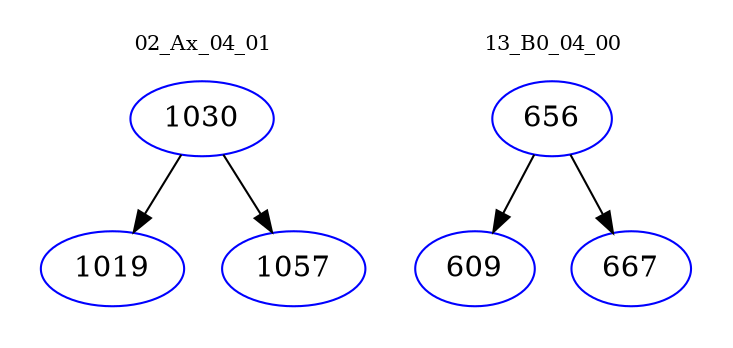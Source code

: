 digraph{
subgraph cluster_0 {
color = white
label = "02_Ax_04_01";
fontsize=10;
T0_1030 [label="1030", color="blue"]
T0_1030 -> T0_1019 [color="black"]
T0_1019 [label="1019", color="blue"]
T0_1030 -> T0_1057 [color="black"]
T0_1057 [label="1057", color="blue"]
}
subgraph cluster_1 {
color = white
label = "13_B0_04_00";
fontsize=10;
T1_656 [label="656", color="blue"]
T1_656 -> T1_609 [color="black"]
T1_609 [label="609", color="blue"]
T1_656 -> T1_667 [color="black"]
T1_667 [label="667", color="blue"]
}
}
